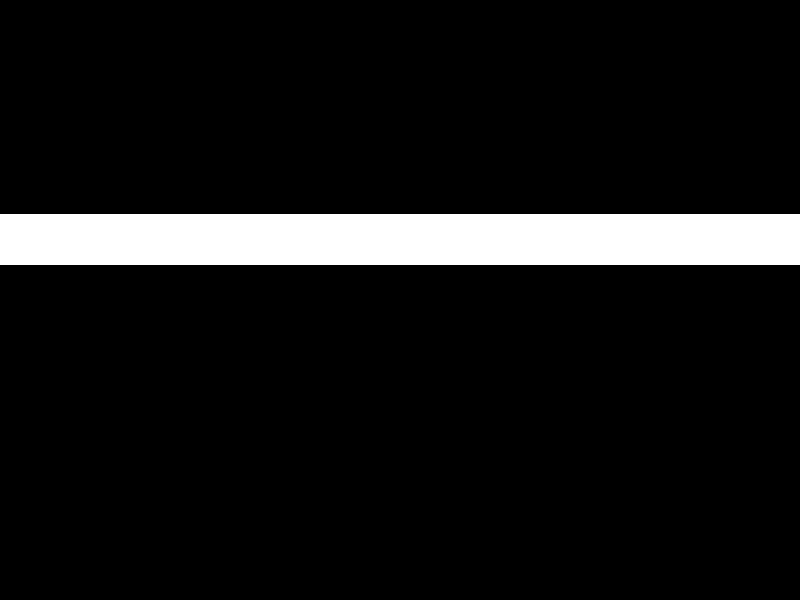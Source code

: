 #version 3.7;

// Simple Auroral Emission field of view
// Michael Hirsch
global_settings { 
    assumed_gamma 1.0  
    ambient_light 0
    radiosity {
        media on
  }
}

#declare hist0=
 camera {
    location <clock,0,0>
    look_at <0,100,0>
    angle 20 // degrees FOV
    up y
    right x
    rotate <0,0,0>
}

#declare hist1=
 camera {
    location <5,1,0>
    look_at <0,100,0>
    rotate <0,0,0>
    angle 10
    up <0,0,1>
    right <1,0,0>
    rotate <0,0,0>
}

camera{hist1}

#declare auroral_emissions= media {
      emission 0.5
      intervals 20
          density {
            gradient y 
            turbulence <5,.1,1> 
            scale <.02,1,.05>
            color_map {
                [0.0  color rgb <0,    0,   0>]
                [0.25 color rgb <0,    0,   0>] // sharp bottomside cutoff
                [0.3  color rgb <.15, .8,   .1>]  
                [0.375 color rgb <0.1,.6,  .1>]
                [0.45 color rgb <.025,.15,   .00>]
                [0.6  color rgb <.035, .1,   0>]
                [0.65 color rgb <0.04, .05,  0>]
                [0.85 color rgb <.05, .01,  0>]
                [1.0  color rgb <0,   0,    0>]
                }
          }
        }  


#declare arc1=
 box{
 <0, 0, -1> <.2,1,1>
 hollow // won't glow without "hollow" 
 }
 
#declare arc2=
 box{
 <0, 0, -1> <.2,1,1>
 hollow
 }

#declare group1=
    union{
    object{arc1 translate <1,0,0> }
    object{arc2 translate <1+clock*.1, 0, 0> }
    }
    
#declare aurora1=
object {group1 
    interior {media{auroral_emissions}}
    pigment { rgbt 1}
} 

object {aurora1 
        scale     <1, 50,  20> 
        rotate    0 
        translate <0, 100, 0>
        }

